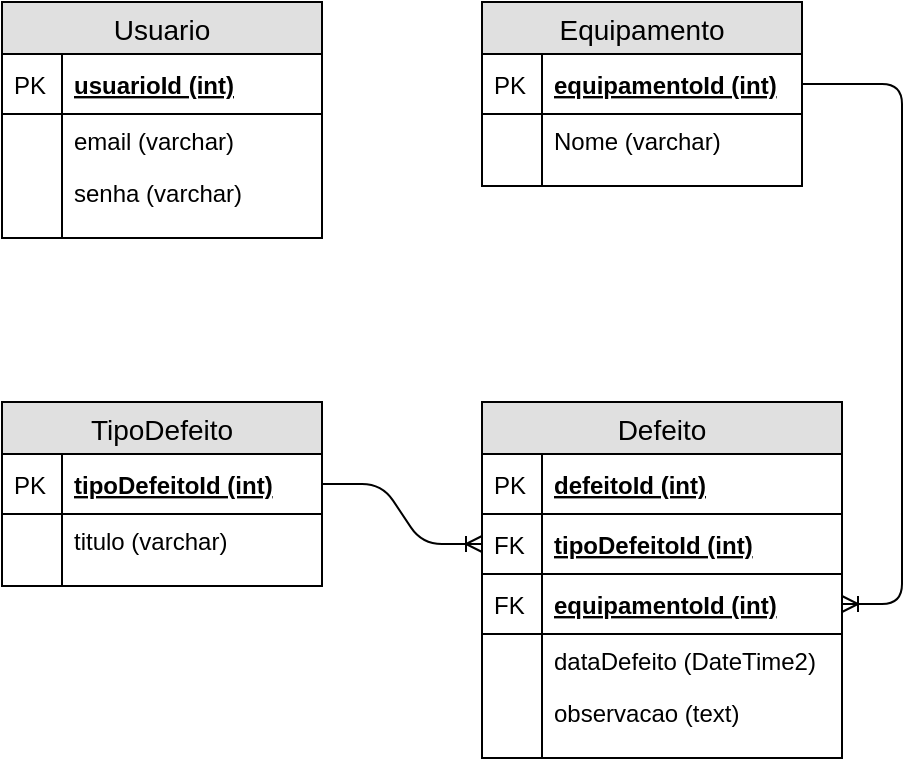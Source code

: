 <mxfile version="12.2.0" type="device" pages="1"><diagram id="U3F8gsc2bqnBvYL8e44B" name="modelo_logico"><mxGraphModel dx="865" dy="461" grid="1" gridSize="10" guides="1" tooltips="1" connect="1" arrows="1" fold="1" page="1" pageScale="1" pageWidth="827" pageHeight="1169" math="0" shadow="0"><root><mxCell id="0"/><mxCell id="1" parent="0"/><mxCell id="_-rpejAx4Wdhsm4aF1Fq-5" value="Usuario" style="swimlane;fontStyle=0;childLayout=stackLayout;horizontal=1;startSize=26;fillColor=#e0e0e0;horizontalStack=0;resizeParent=1;resizeParentMax=0;resizeLast=0;collapsible=1;marginBottom=0;swimlaneFillColor=#ffffff;align=center;fontSize=14;" vertex="1" parent="1"><mxGeometry x="80" y="80" width="160" height="118" as="geometry"/></mxCell><mxCell id="_-rpejAx4Wdhsm4aF1Fq-6" value="usuarioId (int)" style="shape=partialRectangle;top=0;left=0;right=0;bottom=1;align=left;verticalAlign=middle;fillColor=none;spacingLeft=34;spacingRight=4;overflow=hidden;rotatable=0;points=[[0,0.5],[1,0.5]];portConstraint=eastwest;dropTarget=0;fontStyle=5;fontSize=12;" vertex="1" parent="_-rpejAx4Wdhsm4aF1Fq-5"><mxGeometry y="26" width="160" height="30" as="geometry"/></mxCell><mxCell id="_-rpejAx4Wdhsm4aF1Fq-7" value="PK" style="shape=partialRectangle;top=0;left=0;bottom=0;fillColor=none;align=left;verticalAlign=middle;spacingLeft=4;spacingRight=4;overflow=hidden;rotatable=0;points=[];portConstraint=eastwest;part=1;fontSize=12;" vertex="1" connectable="0" parent="_-rpejAx4Wdhsm4aF1Fq-6"><mxGeometry width="30" height="30" as="geometry"/></mxCell><mxCell id="_-rpejAx4Wdhsm4aF1Fq-8" value="email (varchar)" style="shape=partialRectangle;top=0;left=0;right=0;bottom=0;align=left;verticalAlign=top;fillColor=none;spacingLeft=34;spacingRight=4;overflow=hidden;rotatable=0;points=[[0,0.5],[1,0.5]];portConstraint=eastwest;dropTarget=0;fontSize=12;" vertex="1" parent="_-rpejAx4Wdhsm4aF1Fq-5"><mxGeometry y="56" width="160" height="26" as="geometry"/></mxCell><mxCell id="_-rpejAx4Wdhsm4aF1Fq-9" value="" style="shape=partialRectangle;top=0;left=0;bottom=0;fillColor=none;align=left;verticalAlign=top;spacingLeft=4;spacingRight=4;overflow=hidden;rotatable=0;points=[];portConstraint=eastwest;part=1;fontSize=12;" vertex="1" connectable="0" parent="_-rpejAx4Wdhsm4aF1Fq-8"><mxGeometry width="30" height="26" as="geometry"/></mxCell><mxCell id="_-rpejAx4Wdhsm4aF1Fq-10" value="senha (varchar)" style="shape=partialRectangle;top=0;left=0;right=0;bottom=0;align=left;verticalAlign=top;fillColor=none;spacingLeft=34;spacingRight=4;overflow=hidden;rotatable=0;points=[[0,0.5],[1,0.5]];portConstraint=eastwest;dropTarget=0;fontSize=12;" vertex="1" parent="_-rpejAx4Wdhsm4aF1Fq-5"><mxGeometry y="82" width="160" height="26" as="geometry"/></mxCell><mxCell id="_-rpejAx4Wdhsm4aF1Fq-11" value="" style="shape=partialRectangle;top=0;left=0;bottom=0;fillColor=none;align=left;verticalAlign=top;spacingLeft=4;spacingRight=4;overflow=hidden;rotatable=0;points=[];portConstraint=eastwest;part=1;fontSize=12;" vertex="1" connectable="0" parent="_-rpejAx4Wdhsm4aF1Fq-10"><mxGeometry width="30" height="26" as="geometry"/></mxCell><mxCell id="_-rpejAx4Wdhsm4aF1Fq-14" value="" style="shape=partialRectangle;top=0;left=0;right=0;bottom=0;align=left;verticalAlign=top;fillColor=none;spacingLeft=34;spacingRight=4;overflow=hidden;rotatable=0;points=[[0,0.5],[1,0.5]];portConstraint=eastwest;dropTarget=0;fontSize=12;" vertex="1" parent="_-rpejAx4Wdhsm4aF1Fq-5"><mxGeometry y="108" width="160" height="10" as="geometry"/></mxCell><mxCell id="_-rpejAx4Wdhsm4aF1Fq-15" value="" style="shape=partialRectangle;top=0;left=0;bottom=0;fillColor=none;align=left;verticalAlign=top;spacingLeft=4;spacingRight=4;overflow=hidden;rotatable=0;points=[];portConstraint=eastwest;part=1;fontSize=12;" vertex="1" connectable="0" parent="_-rpejAx4Wdhsm4aF1Fq-14"><mxGeometry width="30" height="10" as="geometry"/></mxCell><mxCell id="_-rpejAx4Wdhsm4aF1Fq-23" value="Equipamento" style="swimlane;fontStyle=0;childLayout=stackLayout;horizontal=1;startSize=26;fillColor=#e0e0e0;horizontalStack=0;resizeParent=1;resizeParentMax=0;resizeLast=0;collapsible=1;marginBottom=0;swimlaneFillColor=#ffffff;align=center;fontSize=14;" vertex="1" parent="1"><mxGeometry x="320" y="80" width="160" height="92" as="geometry"/></mxCell><mxCell id="_-rpejAx4Wdhsm4aF1Fq-24" value="equipamentoId (int)" style="shape=partialRectangle;top=0;left=0;right=0;bottom=1;align=left;verticalAlign=middle;fillColor=none;spacingLeft=34;spacingRight=4;overflow=hidden;rotatable=0;points=[[0,0.5],[1,0.5]];portConstraint=eastwest;dropTarget=0;fontStyle=5;fontSize=12;" vertex="1" parent="_-rpejAx4Wdhsm4aF1Fq-23"><mxGeometry y="26" width="160" height="30" as="geometry"/></mxCell><mxCell id="_-rpejAx4Wdhsm4aF1Fq-25" value="PK" style="shape=partialRectangle;top=0;left=0;bottom=0;fillColor=none;align=left;verticalAlign=middle;spacingLeft=4;spacingRight=4;overflow=hidden;rotatable=0;points=[];portConstraint=eastwest;part=1;fontSize=12;" vertex="1" connectable="0" parent="_-rpejAx4Wdhsm4aF1Fq-24"><mxGeometry width="30" height="30" as="geometry"/></mxCell><mxCell id="_-rpejAx4Wdhsm4aF1Fq-26" value="Nome (varchar)" style="shape=partialRectangle;top=0;left=0;right=0;bottom=0;align=left;verticalAlign=top;fillColor=none;spacingLeft=34;spacingRight=4;overflow=hidden;rotatable=0;points=[[0,0.5],[1,0.5]];portConstraint=eastwest;dropTarget=0;fontSize=12;" vertex="1" parent="_-rpejAx4Wdhsm4aF1Fq-23"><mxGeometry y="56" width="160" height="26" as="geometry"/></mxCell><mxCell id="_-rpejAx4Wdhsm4aF1Fq-27" value="" style="shape=partialRectangle;top=0;left=0;bottom=0;fillColor=none;align=left;verticalAlign=top;spacingLeft=4;spacingRight=4;overflow=hidden;rotatable=0;points=[];portConstraint=eastwest;part=1;fontSize=12;" vertex="1" connectable="0" parent="_-rpejAx4Wdhsm4aF1Fq-26"><mxGeometry width="30" height="26" as="geometry"/></mxCell><mxCell id="_-rpejAx4Wdhsm4aF1Fq-32" value="" style="shape=partialRectangle;top=0;left=0;right=0;bottom=0;align=left;verticalAlign=top;fillColor=none;spacingLeft=34;spacingRight=4;overflow=hidden;rotatable=0;points=[[0,0.5],[1,0.5]];portConstraint=eastwest;dropTarget=0;fontSize=12;" vertex="1" parent="_-rpejAx4Wdhsm4aF1Fq-23"><mxGeometry y="82" width="160" height="10" as="geometry"/></mxCell><mxCell id="_-rpejAx4Wdhsm4aF1Fq-33" value="" style="shape=partialRectangle;top=0;left=0;bottom=0;fillColor=none;align=left;verticalAlign=top;spacingLeft=4;spacingRight=4;overflow=hidden;rotatable=0;points=[];portConstraint=eastwest;part=1;fontSize=12;" vertex="1" connectable="0" parent="_-rpejAx4Wdhsm4aF1Fq-32"><mxGeometry width="30" height="10" as="geometry"/></mxCell><mxCell id="_-rpejAx4Wdhsm4aF1Fq-34" value="TipoDefeito" style="swimlane;fontStyle=0;childLayout=stackLayout;horizontal=1;startSize=26;fillColor=#e0e0e0;horizontalStack=0;resizeParent=1;resizeParentMax=0;resizeLast=0;collapsible=1;marginBottom=0;swimlaneFillColor=#ffffff;align=center;fontSize=14;" vertex="1" parent="1"><mxGeometry x="80" y="280" width="160" height="92" as="geometry"/></mxCell><mxCell id="_-rpejAx4Wdhsm4aF1Fq-35" value="tipoDefeitoId (int)" style="shape=partialRectangle;top=0;left=0;right=0;bottom=1;align=left;verticalAlign=middle;fillColor=none;spacingLeft=34;spacingRight=4;overflow=hidden;rotatable=0;points=[[0,0.5],[1,0.5]];portConstraint=eastwest;dropTarget=0;fontStyle=5;fontSize=12;" vertex="1" parent="_-rpejAx4Wdhsm4aF1Fq-34"><mxGeometry y="26" width="160" height="30" as="geometry"/></mxCell><mxCell id="_-rpejAx4Wdhsm4aF1Fq-36" value="PK" style="shape=partialRectangle;top=0;left=0;bottom=0;fillColor=none;align=left;verticalAlign=middle;spacingLeft=4;spacingRight=4;overflow=hidden;rotatable=0;points=[];portConstraint=eastwest;part=1;fontSize=12;" vertex="1" connectable="0" parent="_-rpejAx4Wdhsm4aF1Fq-35"><mxGeometry width="30" height="30" as="geometry"/></mxCell><mxCell id="_-rpejAx4Wdhsm4aF1Fq-37" value="titulo (varchar)" style="shape=partialRectangle;top=0;left=0;right=0;bottom=0;align=left;verticalAlign=top;fillColor=none;spacingLeft=34;spacingRight=4;overflow=hidden;rotatable=0;points=[[0,0.5],[1,0.5]];portConstraint=eastwest;dropTarget=0;fontSize=12;" vertex="1" parent="_-rpejAx4Wdhsm4aF1Fq-34"><mxGeometry y="56" width="160" height="26" as="geometry"/></mxCell><mxCell id="_-rpejAx4Wdhsm4aF1Fq-38" value="" style="shape=partialRectangle;top=0;left=0;bottom=0;fillColor=none;align=left;verticalAlign=top;spacingLeft=4;spacingRight=4;overflow=hidden;rotatable=0;points=[];portConstraint=eastwest;part=1;fontSize=12;" vertex="1" connectable="0" parent="_-rpejAx4Wdhsm4aF1Fq-37"><mxGeometry width="30" height="26" as="geometry"/></mxCell><mxCell id="_-rpejAx4Wdhsm4aF1Fq-43" value="" style="shape=partialRectangle;top=0;left=0;right=0;bottom=0;align=left;verticalAlign=top;fillColor=none;spacingLeft=34;spacingRight=4;overflow=hidden;rotatable=0;points=[[0,0.5],[1,0.5]];portConstraint=eastwest;dropTarget=0;fontSize=12;" vertex="1" parent="_-rpejAx4Wdhsm4aF1Fq-34"><mxGeometry y="82" width="160" height="10" as="geometry"/></mxCell><mxCell id="_-rpejAx4Wdhsm4aF1Fq-44" value="" style="shape=partialRectangle;top=0;left=0;bottom=0;fillColor=none;align=left;verticalAlign=top;spacingLeft=4;spacingRight=4;overflow=hidden;rotatable=0;points=[];portConstraint=eastwest;part=1;fontSize=12;" vertex="1" connectable="0" parent="_-rpejAx4Wdhsm4aF1Fq-43"><mxGeometry width="30" height="10" as="geometry"/></mxCell><mxCell id="_-rpejAx4Wdhsm4aF1Fq-67" value="Defeito" style="swimlane;fontStyle=0;childLayout=stackLayout;horizontal=1;startSize=26;fillColor=#e0e0e0;horizontalStack=0;resizeParent=1;resizeParentMax=0;resizeLast=0;collapsible=1;marginBottom=0;swimlaneFillColor=#ffffff;align=center;fontSize=14;" vertex="1" parent="1"><mxGeometry x="320" y="280" width="180" height="178" as="geometry"/></mxCell><mxCell id="_-rpejAx4Wdhsm4aF1Fq-68" value="defeitoId (int)" style="shape=partialRectangle;top=0;left=0;right=0;bottom=1;align=left;verticalAlign=middle;fillColor=none;spacingLeft=34;spacingRight=4;overflow=hidden;rotatable=0;points=[[0,0.5],[1,0.5]];portConstraint=eastwest;dropTarget=0;fontStyle=5;fontSize=12;" vertex="1" parent="_-rpejAx4Wdhsm4aF1Fq-67"><mxGeometry y="26" width="180" height="30" as="geometry"/></mxCell><mxCell id="_-rpejAx4Wdhsm4aF1Fq-69" value="PK" style="shape=partialRectangle;top=0;left=0;bottom=0;fillColor=none;align=left;verticalAlign=middle;spacingLeft=4;spacingRight=4;overflow=hidden;rotatable=0;points=[];portConstraint=eastwest;part=1;fontSize=12;" vertex="1" connectable="0" parent="_-rpejAx4Wdhsm4aF1Fq-68"><mxGeometry width="30" height="30" as="geometry"/></mxCell><mxCell id="_-rpejAx4Wdhsm4aF1Fq-74" value="tipoDefeitoId (int)" style="shape=partialRectangle;top=0;left=0;right=0;bottom=1;align=left;verticalAlign=middle;fillColor=none;spacingLeft=34;spacingRight=4;overflow=hidden;rotatable=0;points=[[0,0.5],[1,0.5]];portConstraint=eastwest;dropTarget=0;fontStyle=5;fontSize=12;" vertex="1" parent="_-rpejAx4Wdhsm4aF1Fq-67"><mxGeometry y="56" width="180" height="30" as="geometry"/></mxCell><mxCell id="_-rpejAx4Wdhsm4aF1Fq-75" value="FK" style="shape=partialRectangle;top=0;left=0;bottom=0;fillColor=none;align=left;verticalAlign=middle;spacingLeft=4;spacingRight=4;overflow=hidden;rotatable=0;points=[];portConstraint=eastwest;part=1;fontSize=12;" vertex="1" connectable="0" parent="_-rpejAx4Wdhsm4aF1Fq-74"><mxGeometry width="30" height="30" as="geometry"/></mxCell><mxCell id="_-rpejAx4Wdhsm4aF1Fq-76" value="equipamentoId (int)" style="shape=partialRectangle;top=0;left=0;right=0;bottom=1;align=left;verticalAlign=middle;fillColor=none;spacingLeft=34;spacingRight=4;overflow=hidden;rotatable=0;points=[[0,0.5],[1,0.5]];portConstraint=eastwest;dropTarget=0;fontStyle=5;fontSize=12;" vertex="1" parent="_-rpejAx4Wdhsm4aF1Fq-67"><mxGeometry y="86" width="180" height="30" as="geometry"/></mxCell><mxCell id="_-rpejAx4Wdhsm4aF1Fq-77" value="FK" style="shape=partialRectangle;top=0;left=0;bottom=0;fillColor=none;align=left;verticalAlign=middle;spacingLeft=4;spacingRight=4;overflow=hidden;rotatable=0;points=[];portConstraint=eastwest;part=1;fontSize=12;" vertex="1" connectable="0" parent="_-rpejAx4Wdhsm4aF1Fq-76"><mxGeometry width="30" height="30" as="geometry"/></mxCell><mxCell id="_-rpejAx4Wdhsm4aF1Fq-70" value="dataDefeito (DateTime2)" style="shape=partialRectangle;top=0;left=0;right=0;bottom=0;align=left;verticalAlign=top;fillColor=none;spacingLeft=34;spacingRight=4;overflow=hidden;rotatable=0;points=[[0,0.5],[1,0.5]];portConstraint=eastwest;dropTarget=0;fontSize=12;" vertex="1" parent="_-rpejAx4Wdhsm4aF1Fq-67"><mxGeometry y="116" width="180" height="26" as="geometry"/></mxCell><mxCell id="_-rpejAx4Wdhsm4aF1Fq-71" value="" style="shape=partialRectangle;top=0;left=0;bottom=0;fillColor=none;align=left;verticalAlign=top;spacingLeft=4;spacingRight=4;overflow=hidden;rotatable=0;points=[];portConstraint=eastwest;part=1;fontSize=12;" vertex="1" connectable="0" parent="_-rpejAx4Wdhsm4aF1Fq-70"><mxGeometry width="30" height="26" as="geometry"/></mxCell><mxCell id="_-rpejAx4Wdhsm4aF1Fq-78" value="observacao (text)" style="shape=partialRectangle;top=0;left=0;right=0;bottom=0;align=left;verticalAlign=top;fillColor=none;spacingLeft=34;spacingRight=4;overflow=hidden;rotatable=0;points=[[0,0.5],[1,0.5]];portConstraint=eastwest;dropTarget=0;fontSize=12;" vertex="1" parent="_-rpejAx4Wdhsm4aF1Fq-67"><mxGeometry y="142" width="180" height="26" as="geometry"/></mxCell><mxCell id="_-rpejAx4Wdhsm4aF1Fq-79" value="" style="shape=partialRectangle;top=0;left=0;bottom=0;fillColor=none;align=left;verticalAlign=top;spacingLeft=4;spacingRight=4;overflow=hidden;rotatable=0;points=[];portConstraint=eastwest;part=1;fontSize=12;" vertex="1" connectable="0" parent="_-rpejAx4Wdhsm4aF1Fq-78"><mxGeometry width="30" height="26" as="geometry"/></mxCell><mxCell id="_-rpejAx4Wdhsm4aF1Fq-72" value="" style="shape=partialRectangle;top=0;left=0;right=0;bottom=0;align=left;verticalAlign=top;fillColor=none;spacingLeft=34;spacingRight=4;overflow=hidden;rotatable=0;points=[[0,0.5],[1,0.5]];portConstraint=eastwest;dropTarget=0;fontSize=12;" vertex="1" parent="_-rpejAx4Wdhsm4aF1Fq-67"><mxGeometry y="168" width="180" height="10" as="geometry"/></mxCell><mxCell id="_-rpejAx4Wdhsm4aF1Fq-73" value="" style="shape=partialRectangle;top=0;left=0;bottom=0;fillColor=none;align=left;verticalAlign=top;spacingLeft=4;spacingRight=4;overflow=hidden;rotatable=0;points=[];portConstraint=eastwest;part=1;fontSize=12;" vertex="1" connectable="0" parent="_-rpejAx4Wdhsm4aF1Fq-72"><mxGeometry width="30" height="10" as="geometry"/></mxCell><mxCell id="_-rpejAx4Wdhsm4aF1Fq-80" value="" style="edgeStyle=entityRelationEdgeStyle;fontSize=12;html=1;endArrow=ERoneToMany;" edge="1" parent="1" source="_-rpejAx4Wdhsm4aF1Fq-35" target="_-rpejAx4Wdhsm4aF1Fq-74"><mxGeometry width="100" height="100" relative="1" as="geometry"><mxPoint x="80" y="580" as="sourcePoint"/><mxPoint x="180" y="480" as="targetPoint"/></mxGeometry></mxCell><mxCell id="_-rpejAx4Wdhsm4aF1Fq-81" value="" style="edgeStyle=entityRelationEdgeStyle;fontSize=12;html=1;endArrow=ERoneToMany;" edge="1" parent="1" source="_-rpejAx4Wdhsm4aF1Fq-24" target="_-rpejAx4Wdhsm4aF1Fq-76"><mxGeometry width="100" height="100" relative="1" as="geometry"><mxPoint x="590" y="239" as="sourcePoint"/><mxPoint x="690" y="139" as="targetPoint"/></mxGeometry></mxCell></root></mxGraphModel></diagram></mxfile>